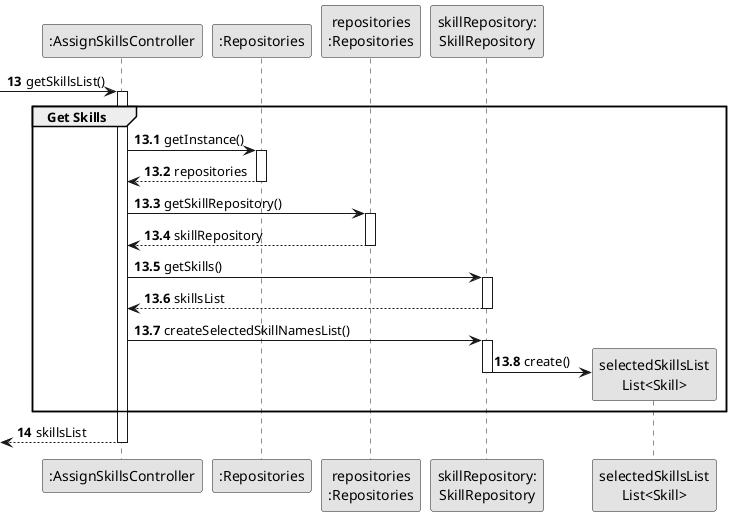 @startuml
skinparam monochrome true
skinparam packageStyle rectangle
skinparam shadowing false

participant ":AssignSkillsController" as CTRL
participant ":Repositories" as RepositorySingleton
participant "repositories\n:Repositories" as PLAT
participant "skillRepository:\nSkillRepository" as SkillRepository
participant "selectedSkillsList\nList<Skill>" as selectedSkillsList

autonumber 13
-> CTRL : getSkillsList()

autonumber 13.1

activate CTRL
    group Get Skills
           CTRL -> RepositorySingleton : getInstance()
           activate RepositorySingleton

           RepositorySingleton --> CTRL: repositories
           deactivate RepositorySingleton

           CTRL -> PLAT : getSkillRepository()
           activate PLAT

           PLAT --> CTRL: skillRepository
           deactivate PLAT

           CTRL -> SkillRepository : getSkills()
           activate SkillRepository

           SkillRepository --> CTRL : skillsList
           deactivate SkillRepository

           CTRL -> SkillRepository : createSelectedSkillNamesList()
           activate SkillRepository

           SkillRepository -> selectedSkillsList** : create()
           deactivate SkillRepository

    end group

    autonumber 14
    <-- CTRL : skillsList

deactivate CTRL


@enduml